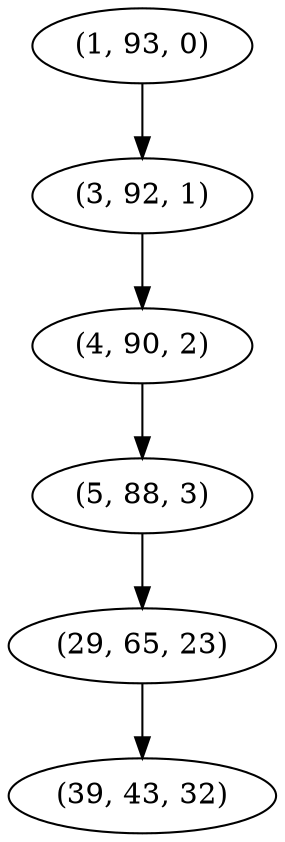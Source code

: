 digraph tree {
    "(1, 93, 0)";
    "(3, 92, 1)";
    "(4, 90, 2)";
    "(5, 88, 3)";
    "(29, 65, 23)";
    "(39, 43, 32)";
    "(1, 93, 0)" -> "(3, 92, 1)";
    "(3, 92, 1)" -> "(4, 90, 2)";
    "(4, 90, 2)" -> "(5, 88, 3)";
    "(5, 88, 3)" -> "(29, 65, 23)";
    "(29, 65, 23)" -> "(39, 43, 32)";
}
